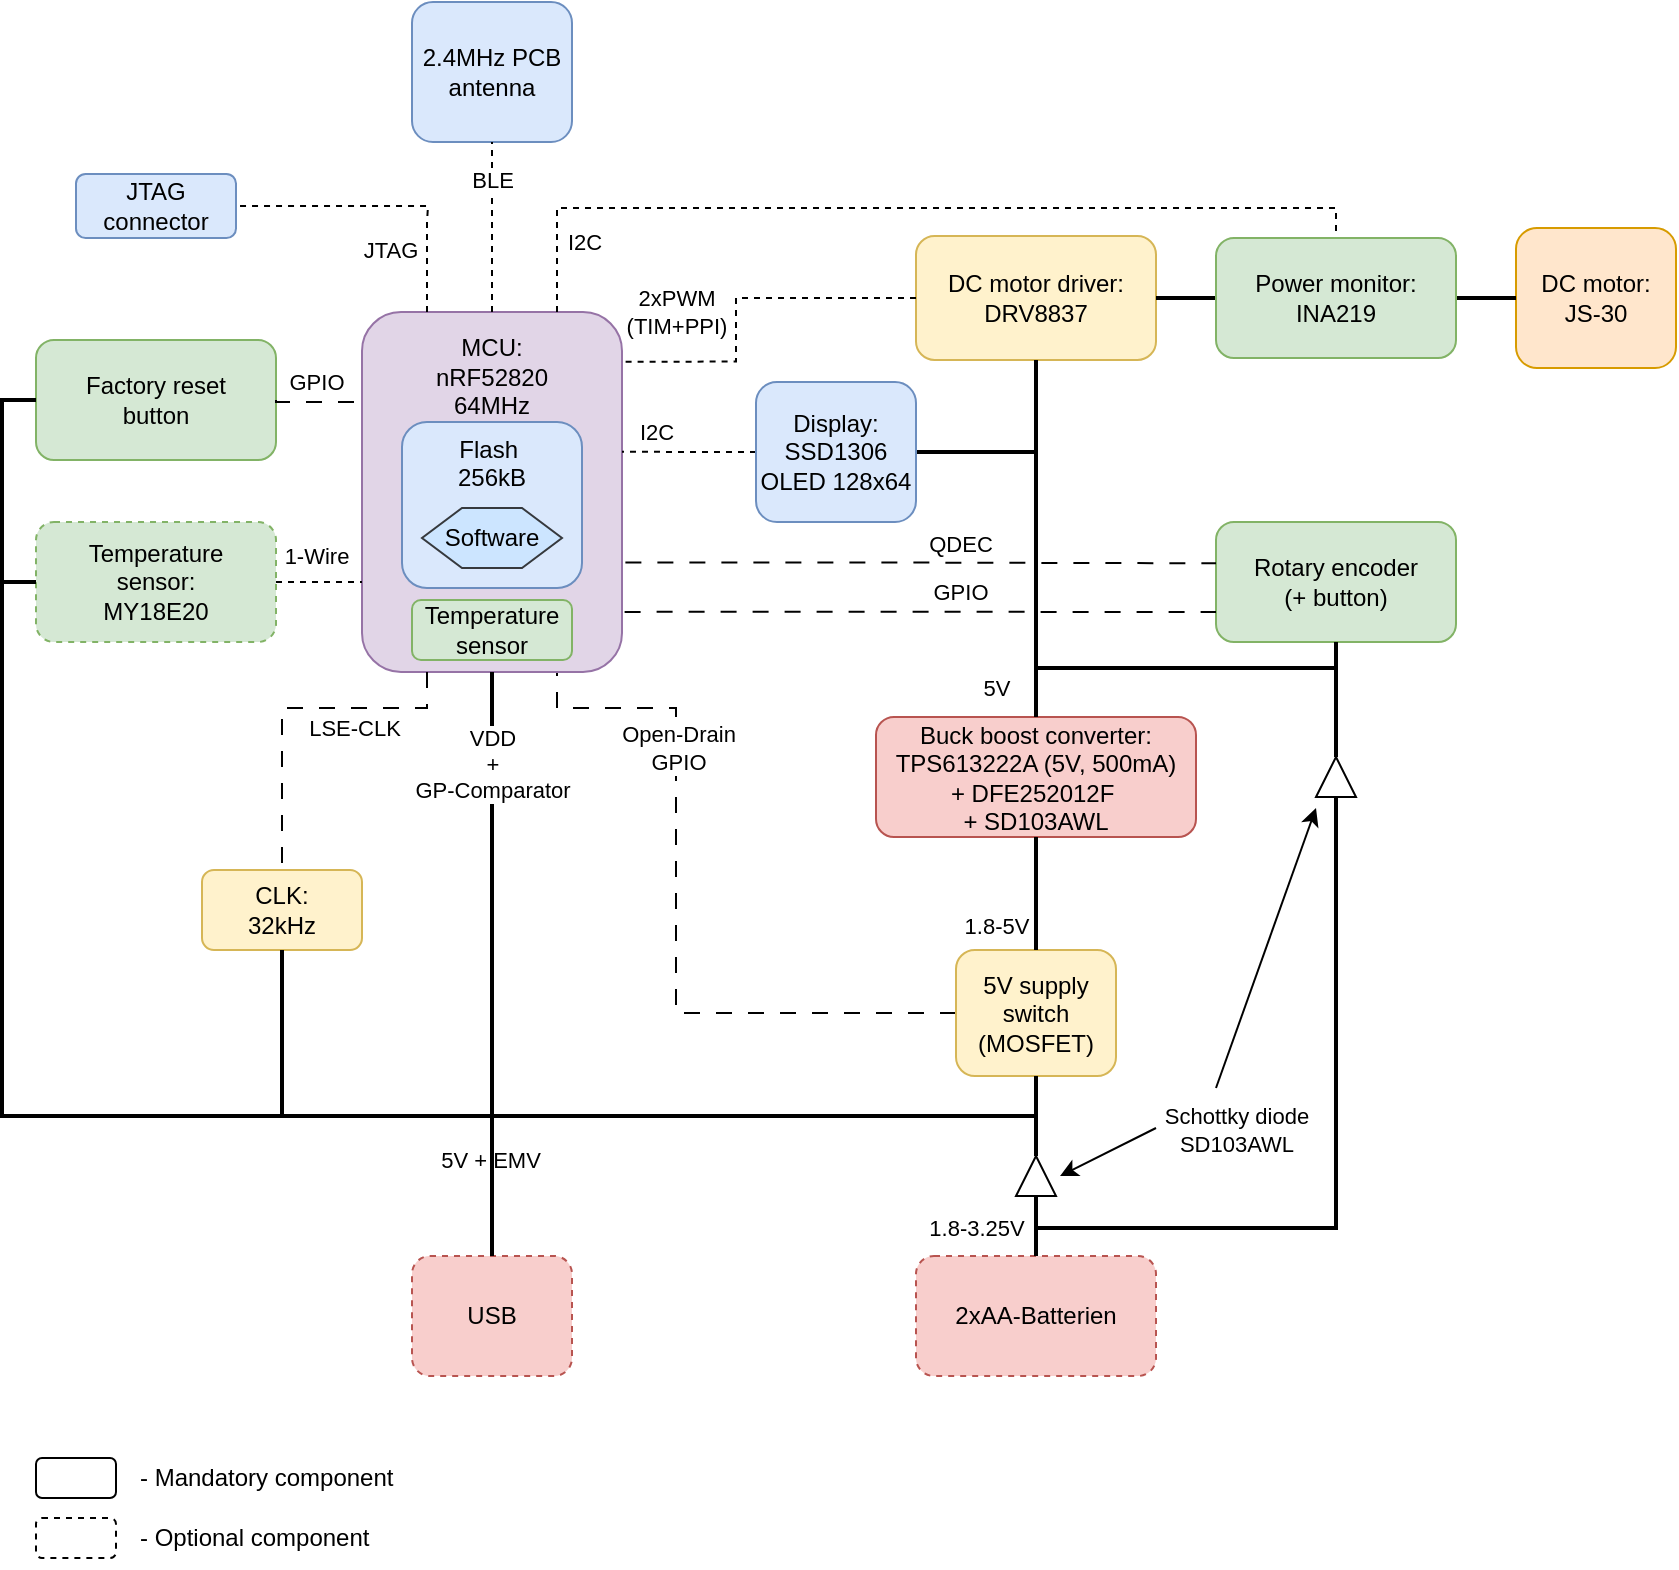 <mxfile version="28.2.3">
  <diagram name="Page-1" id="sVBfVyQoioIfFS6Q4Ph2">
    <mxGraphModel grid="1" page="1" gridSize="10" guides="1" tooltips="1" connect="1" arrows="1" fold="1" pageScale="1" pageWidth="850" pageHeight="1100" math="0" shadow="0">
      <root>
        <mxCell id="0" />
        <mxCell id="1" parent="0" />
        <mxCell id="OQPAwg6tuMYvYWRS_jNI-22" value="" style="endArrow=none;html=1;rounded=0;exitX=0;exitY=0.5;exitDx=0;exitDy=0;edgeStyle=orthogonalEdgeStyle;dashed=1;dashPattern=8 8;entryX=0.75;entryY=1;entryDx=0;entryDy=0;" edge="1" parent="1" source="9Vpx_MVxpbdplWGW8Vaq-218" target="n0dhm6OhQnU2BIpkCSnQ-1">
          <mxGeometry width="50" height="50" relative="1" as="geometry">
            <mxPoint x="480" y="713" as="sourcePoint" />
            <mxPoint x="350" y="547" as="targetPoint" />
            <Array as="points">
              <mxPoint x="340" y="713" />
              <mxPoint x="340" y="560" />
              <mxPoint x="280" y="560" />
            </Array>
          </mxGeometry>
        </mxCell>
        <mxCell id="n0dhm6OhQnU2BIpkCSnQ-1" value="MCU:&lt;br&gt;nRF52820 &lt;br&gt;64MHz&lt;br&gt;&lt;br&gt;&lt;br&gt;&lt;br&gt;&lt;br&gt;&lt;br&gt;&lt;br&gt;&lt;br&gt;&lt;div&gt;&lt;br&gt;&lt;/div&gt;" style="rounded=1;whiteSpace=wrap;html=1;labelPosition=center;verticalLabelPosition=middle;align=center;verticalAlign=middle;fillColor=#e1d5e7;strokeColor=#9673a6;" vertex="1" parent="1">
          <mxGeometry x="183" y="362" width="130" height="180" as="geometry" />
        </mxCell>
        <mxCell id="9Vpx_MVxpbdplWGW8Vaq-1" value="Flash&amp;nbsp;&lt;br&gt;&lt;span style=&quot;background-color: transparent;&quot;&gt;256kB&lt;/span&gt;&lt;div&gt;&lt;br&gt;&lt;br&gt;&lt;div&gt;&lt;br&gt;&lt;/div&gt;&lt;/div&gt;" style="rounded=1;whiteSpace=wrap;html=1;fillColor=#dae8fc;strokeColor=#6c8ebf;" vertex="1" parent="1">
          <mxGeometry x="203" y="417" width="90" height="83" as="geometry" />
        </mxCell>
        <mxCell id="9Vpx_MVxpbdplWGW8Vaq-2" value="Software" style="shape=hexagon;perimeter=hexagonPerimeter2;whiteSpace=wrap;html=1;fixedSize=1;fillColor=#cce5ff;strokeColor=#36393d;" vertex="1" parent="1">
          <mxGeometry x="213" y="460" width="70" height="30" as="geometry" />
        </mxCell>
        <mxCell id="9Vpx_MVxpbdplWGW8Vaq-96" value="Temperature&lt;br&gt;sensor:&lt;br&gt;&lt;div&gt;MY18E20&lt;/div&gt;" style="rounded=1;whiteSpace=wrap;html=1;fillColor=#d5e8d4;strokeColor=#82b366;dashed=1;" vertex="1" parent="1">
          <mxGeometry x="20" y="467" width="120" height="60" as="geometry" />
        </mxCell>
        <mxCell id="9Vpx_MVxpbdplWGW8Vaq-98" value="Factory reset&lt;div&gt;button&lt;/div&gt;" style="rounded=1;whiteSpace=wrap;html=1;fillColor=#d5e8d4;strokeColor=#82b366;" vertex="1" parent="1">
          <mxGeometry x="20" y="376" width="120" height="60" as="geometry" />
        </mxCell>
        <mxCell id="9Vpx_MVxpbdplWGW8Vaq-99" value="Rotary encoder&lt;br&gt;(+ button)" style="rounded=1;whiteSpace=wrap;html=1;fillColor=#d5e8d4;strokeColor=#82b366;" vertex="1" parent="1">
          <mxGeometry x="610" y="467" width="120" height="60" as="geometry" />
        </mxCell>
        <mxCell id="9Vpx_MVxpbdplWGW8Vaq-101" value="USB" style="rounded=1;whiteSpace=wrap;html=1;fillColor=#f8cecc;strokeColor=#b85450;dashed=1;" vertex="1" parent="1">
          <mxGeometry x="208" y="834" width="80" height="60" as="geometry" />
        </mxCell>
        <mxCell id="9Vpx_MVxpbdplWGW8Vaq-102" value="2.4MHz PCB antenna" style="rounded=1;whiteSpace=wrap;html=1;fillColor=#dae8fc;strokeColor=#6c8ebf;" vertex="1" parent="1">
          <mxGeometry x="208" y="207" width="80" height="70" as="geometry" />
        </mxCell>
        <mxCell id="9Vpx_MVxpbdplWGW8Vaq-105" value="JTAG connector" style="rounded=1;whiteSpace=wrap;html=1;fillColor=#dae8fc;strokeColor=#6c8ebf;rotation=0;" vertex="1" parent="1">
          <mxGeometry x="40" y="293" width="80" height="32" as="geometry" />
        </mxCell>
        <mxCell id="9Vpx_MVxpbdplWGW8Vaq-110" value="" style="endArrow=none;html=1;rounded=0;entryX=1;entryY=0.5;entryDx=0;entryDy=0;exitX=0.25;exitY=0;exitDx=0;exitDy=0;dashed=1;edgeStyle=orthogonalEdgeStyle;" edge="1" parent="1" target="9Vpx_MVxpbdplWGW8Vaq-105" source="n0dhm6OhQnU2BIpkCSnQ-1">
          <mxGeometry width="50" height="50" relative="1" as="geometry">
            <mxPoint x="223" y="352.0" as="sourcePoint" />
            <mxPoint x="148" y="227.0" as="targetPoint" />
            <Array as="points">
              <mxPoint x="216" y="317" />
              <mxPoint x="216" y="313" />
            </Array>
          </mxGeometry>
        </mxCell>
        <mxCell id="9Vpx_MVxpbdplWGW8Vaq-111" value="JTAG" style="edgeLabel;html=1;align=center;verticalAlign=middle;resizable=0;points=[];" connectable="0" vertex="1" parent="9Vpx_MVxpbdplWGW8Vaq-110">
          <mxGeometry x="-0.469" y="2" relative="1" as="geometry">
            <mxPoint x="-17" y="8" as="offset" />
          </mxGeometry>
        </mxCell>
        <mxCell id="9Vpx_MVxpbdplWGW8Vaq-133" value="" style="endArrow=none;html=1;rounded=0;entryX=0;entryY=0.25;entryDx=0;entryDy=0;exitX=1;exitY=0.5;exitDx=0;exitDy=0;edgeStyle=orthogonalEdgeStyle;dashed=1;dashPattern=8 8;" edge="1" parent="1" source="9Vpx_MVxpbdplWGW8Vaq-98" target="n0dhm6OhQnU2BIpkCSnQ-1">
          <mxGeometry width="50" height="50" relative="1" as="geometry">
            <mxPoint x="33" y="342.0" as="sourcePoint" />
            <mxPoint x="173" y="392.0" as="targetPoint" />
            <Array as="points">
              <mxPoint x="140" y="407" />
            </Array>
          </mxGeometry>
        </mxCell>
        <mxCell id="sfbrgU2ahjWCOExDPV0n-10" value="GPIO" style="edgeLabel;html=1;align=center;verticalAlign=middle;resizable=0;points=[];" connectable="0" vertex="1" parent="9Vpx_MVxpbdplWGW8Vaq-133">
          <mxGeometry x="0.455" y="-1" relative="1" as="geometry">
            <mxPoint x="-11" y="-11" as="offset" />
          </mxGeometry>
        </mxCell>
        <mxCell id="9Vpx_MVxpbdplWGW8Vaq-135" value="" style="endArrow=none;html=1;rounded=0;edgeStyle=orthogonalEdgeStyle;dashed=1;dashPattern=8 8;entryX=0;entryY=0.344;entryDx=0;entryDy=0;exitX=1.013;exitY=0.696;exitDx=0;exitDy=0;exitPerimeter=0;entryPerimeter=0;" edge="1" parent="1" source="n0dhm6OhQnU2BIpkCSnQ-1" target="9Vpx_MVxpbdplWGW8Vaq-99">
          <mxGeometry width="50" height="50" relative="1" as="geometry">
            <mxPoint x="313" y="497" as="sourcePoint" />
            <mxPoint x="390" y="490" as="targetPoint" />
            <Array as="points" />
          </mxGeometry>
        </mxCell>
        <mxCell id="OQPAwg6tuMYvYWRS_jNI-21" value="QDEC" style="edgeLabel;html=1;align=center;verticalAlign=middle;resizable=0;points=[];" connectable="0" vertex="1" parent="9Vpx_MVxpbdplWGW8Vaq-135">
          <mxGeometry x="0.159" relative="1" as="geometry">
            <mxPoint x="-4" y="-10" as="offset" />
          </mxGeometry>
        </mxCell>
        <mxCell id="9Vpx_MVxpbdplWGW8Vaq-144" value="" style="endArrow=none;html=1;rounded=0;edgeStyle=orthogonalEdgeStyle;entryX=0;entryY=0.75;entryDx=0;entryDy=0;exitX=1;exitY=0.5;exitDx=0;exitDy=0;dashed=1;" edge="1" parent="1" source="9Vpx_MVxpbdplWGW8Vaq-96" target="n0dhm6OhQnU2BIpkCSnQ-1">
          <mxGeometry width="50" height="50" relative="1" as="geometry">
            <mxPoint x="33" y="562" as="sourcePoint" />
            <mxPoint x="173" y="512" as="targetPoint" />
            <Array as="points" />
          </mxGeometry>
        </mxCell>
        <mxCell id="9Vpx_MVxpbdplWGW8Vaq-145" value="1-Wire" style="edgeLabel;html=1;align=center;verticalAlign=middle;resizable=0;points=[];" connectable="0" vertex="1" parent="9Vpx_MVxpbdplWGW8Vaq-144">
          <mxGeometry x="-0.181" relative="1" as="geometry">
            <mxPoint x="2" y="-13" as="offset" />
          </mxGeometry>
        </mxCell>
        <mxCell id="9Vpx_MVxpbdplWGW8Vaq-146" value="CLK:&lt;br&gt;32kHz" style="rounded=1;whiteSpace=wrap;html=1;fillColor=#fff2cc;strokeColor=#d6b656;" vertex="1" parent="1">
          <mxGeometry x="103" y="641" width="80" height="40" as="geometry" />
        </mxCell>
        <mxCell id="9Vpx_MVxpbdplWGW8Vaq-158" value="" style="endArrow=none;html=1;rounded=0;edgeStyle=orthogonalEdgeStyle;entryX=0.5;entryY=0;entryDx=0;entryDy=0;exitX=0.25;exitY=1;exitDx=0;exitDy=0;dashed=1;dashPattern=8 8;" edge="1" parent="1" source="n0dhm6OhQnU2BIpkCSnQ-1" target="9Vpx_MVxpbdplWGW8Vaq-146">
          <mxGeometry width="50" height="50" relative="1" as="geometry">
            <mxPoint x="323.0" y="407.0" as="sourcePoint" />
            <mxPoint x="408" y="407.0" as="targetPoint" />
            <Array as="points">
              <mxPoint x="216" y="560" />
              <mxPoint x="143" y="560" />
            </Array>
          </mxGeometry>
        </mxCell>
        <mxCell id="OQPAwg6tuMYvYWRS_jNI-28" value="LSE-CLK" style="edgeLabel;html=1;align=center;verticalAlign=middle;resizable=0;points=[];" connectable="0" vertex="1" parent="9Vpx_MVxpbdplWGW8Vaq-158">
          <mxGeometry x="-0.365" y="-2" relative="1" as="geometry">
            <mxPoint y="12" as="offset" />
          </mxGeometry>
        </mxCell>
        <mxCell id="9Vpx_MVxpbdplWGW8Vaq-159" value="2xAA-Batterien" style="rounded=1;whiteSpace=wrap;html=1;fillColor=#f8cecc;strokeColor=#b85450;dashed=1;" vertex="1" parent="1">
          <mxGeometry x="460" y="834" width="120" height="60" as="geometry" />
        </mxCell>
        <mxCell id="9Vpx_MVxpbdplWGW8Vaq-161" value="Buck boost converter:&lt;br&gt;&lt;div&gt;TPS613222A (5V, 500mA)&lt;br&gt;+&amp;nbsp;&lt;span style=&quot;background-color: transparent;&quot;&gt;DFE252012F&amp;nbsp;&lt;/span&gt;&lt;/div&gt;&lt;div&gt;&lt;span style=&quot;background-color: transparent; color: light-dark(rgb(0, 0, 0), rgb(255, 255, 255));&quot;&gt;+&amp;nbsp;&lt;/span&gt;&lt;span style=&quot;background-color: transparent;&quot;&gt;SD103AWL&lt;/span&gt;&lt;/div&gt;" style="rounded=1;whiteSpace=wrap;html=1;fillColor=#f8cecc;strokeColor=#b85450;" vertex="1" parent="1">
          <mxGeometry x="440" y="564.5" width="160" height="60" as="geometry" />
        </mxCell>
        <mxCell id="g0RBi1K19QZpGOzRW8Zm-10" value="" style="endArrow=none;html=1;rounded=0;entryX=0;entryY=0.5;entryDx=0;entryDy=0;exitX=0.5;exitY=0;exitDx=0;exitDy=0;strokeWidth=2;" edge="1" parent="1" source="9Vpx_MVxpbdplWGW8Vaq-159" target="g0RBi1K19QZpGOzRW8Zm-9">
          <mxGeometry width="50" height="50" relative="1" as="geometry">
            <mxPoint x="520" y="824" as="sourcePoint" />
            <mxPoint x="520" y="747" as="targetPoint" />
          </mxGeometry>
        </mxCell>
        <mxCell id="sfbrgU2ahjWCOExDPV0n-5" value="1.8-3.25V" style="edgeLabel;html=1;align=center;verticalAlign=middle;resizable=0;points=[];" connectable="0" vertex="1" parent="g0RBi1K19QZpGOzRW8Zm-10">
          <mxGeometry x="0.469" relative="1" as="geometry">
            <mxPoint x="-30" y="8" as="offset" />
          </mxGeometry>
        </mxCell>
        <mxCell id="g0RBi1K19QZpGOzRW8Zm-9" value="" style="triangle;whiteSpace=wrap;html=1;rotation=-90;" vertex="1" parent="1">
          <mxGeometry x="510" y="784" width="20" height="20" as="geometry" />
        </mxCell>
        <mxCell id="g0RBi1K19QZpGOzRW8Zm-17" value="" style="endArrow=classic;html=1;rounded=0;" edge="1" parent="1">
          <mxGeometry width="50" height="50" relative="1" as="geometry">
            <mxPoint x="580" y="770" as="sourcePoint" />
            <mxPoint x="532" y="794" as="targetPoint" />
          </mxGeometry>
        </mxCell>
        <mxCell id="g0RBi1K19QZpGOzRW8Zm-18" value="Schottky diode&lt;div&gt;SD103AWL&lt;/div&gt;" style="edgeLabel;html=1;align=center;verticalAlign=middle;resizable=0;points=[];" connectable="0" vertex="1" parent="g0RBi1K19QZpGOzRW8Zm-17">
          <mxGeometry x="-0.56" relative="1" as="geometry">
            <mxPoint x="50" y="-5" as="offset" />
          </mxGeometry>
        </mxCell>
        <mxCell id="g0RBi1K19QZpGOzRW8Zm-19" value="" style="endArrow=none;html=1;rounded=0;entryX=0.5;entryY=0;entryDx=0;entryDy=0;edgeStyle=orthogonalEdgeStyle;strokeWidth=2;exitX=0.5;exitY=1;exitDx=0;exitDy=0;" edge="1" parent="1" source="n0dhm6OhQnU2BIpkCSnQ-1" target="9Vpx_MVxpbdplWGW8Vaq-101">
          <mxGeometry width="50" height="50" relative="1" as="geometry">
            <mxPoint x="321" y="542" as="sourcePoint" />
            <mxPoint x="288" y="834" as="targetPoint" />
            <Array as="points" />
          </mxGeometry>
        </mxCell>
        <mxCell id="OQPAwg6tuMYvYWRS_jNI-25" value="VDD&lt;br&gt;+&lt;br&gt;GP-Comparator" style="edgeLabel;html=1;align=center;verticalAlign=middle;resizable=0;points=[];" connectable="0" vertex="1" parent="g0RBi1K19QZpGOzRW8Zm-19">
          <mxGeometry x="-0.917" relative="1" as="geometry">
            <mxPoint y="34" as="offset" />
          </mxGeometry>
        </mxCell>
        <mxCell id="g0RBi1K19QZpGOzRW8Zm-22" value="" style="rounded=1;whiteSpace=wrap;html=1;dashed=1;" vertex="1" parent="1">
          <mxGeometry x="20" y="965" width="40" height="20" as="geometry" />
        </mxCell>
        <mxCell id="g0RBi1K19QZpGOzRW8Zm-24" value="- Optional component" style="text;html=1;align=left;verticalAlign=middle;resizable=0;points=[];autosize=1;strokeColor=none;fillColor=none;" vertex="1" parent="1">
          <mxGeometry x="70" y="960" width="140" height="30" as="geometry" />
        </mxCell>
        <mxCell id="g0RBi1K19QZpGOzRW8Zm-25" value="" style="rounded=1;whiteSpace=wrap;html=1;" vertex="1" parent="1">
          <mxGeometry x="20" y="935" width="40" height="20" as="geometry" />
        </mxCell>
        <mxCell id="g0RBi1K19QZpGOzRW8Zm-26" value="- Mandatory component" style="text;html=1;align=left;verticalAlign=middle;resizable=0;points=[];autosize=1;strokeColor=none;fillColor=none;" vertex="1" parent="1">
          <mxGeometry x="70" y="930" width="150" height="30" as="geometry" />
        </mxCell>
        <mxCell id="sfbrgU2ahjWCOExDPV0n-1" value="" style="endArrow=none;html=1;rounded=0;entryX=0.5;entryY=1;entryDx=0;entryDy=0;exitX=1;exitY=0.5;exitDx=0;exitDy=0;strokeWidth=2;" edge="1" parent="1" source="g0RBi1K19QZpGOzRW8Zm-9" target="9Vpx_MVxpbdplWGW8Vaq-218">
          <mxGeometry width="50" height="50" relative="1" as="geometry">
            <mxPoint x="438" y="784" as="sourcePoint" />
            <mxPoint x="438" y="632" as="targetPoint" />
          </mxGeometry>
        </mxCell>
        <mxCell id="9Vpx_MVxpbdplWGW8Vaq-218" value="5V supply switch&lt;br&gt;(MOSFET)" style="rounded=1;whiteSpace=wrap;html=1;fillColor=#fff2cc;strokeColor=#d6b656;" vertex="1" parent="1">
          <mxGeometry x="480" y="681" width="80" height="63" as="geometry" />
        </mxCell>
        <mxCell id="sfbrgU2ahjWCOExDPV0n-6" value="" style="endArrow=none;html=1;rounded=0;entryX=0.5;entryY=0;entryDx=0;entryDy=0;edgeStyle=orthogonalEdgeStyle;strokeWidth=2;exitX=0.5;exitY=1;exitDx=0;exitDy=0;" edge="1" parent="1" source="9Vpx_MVxpbdplWGW8Vaq-218" target="9Vpx_MVxpbdplWGW8Vaq-101">
          <mxGeometry width="50" height="50" relative="1" as="geometry">
            <mxPoint x="310" y="734" as="sourcePoint" />
            <mxPoint x="313" y="821" as="targetPoint" />
            <Array as="points">
              <mxPoint x="520" y="764" />
              <mxPoint x="248" y="764" />
            </Array>
          </mxGeometry>
        </mxCell>
        <mxCell id="sfbrgU2ahjWCOExDPV0n-7" value="5V + EMV" style="edgeLabel;html=1;align=center;verticalAlign=middle;resizable=0;points=[];" connectable="0" vertex="1" parent="sfbrgU2ahjWCOExDPV0n-6">
          <mxGeometry x="0.731" y="-1" relative="1" as="geometry">
            <mxPoint as="offset" />
          </mxGeometry>
        </mxCell>
        <mxCell id="sfbrgU2ahjWCOExDPV0n-8" value="" style="endArrow=none;html=1;rounded=0;exitX=0;exitY=0.5;exitDx=0;exitDy=0;edgeStyle=orthogonalEdgeStyle;dashed=1;entryX=1;entryY=0.388;entryDx=0;entryDy=0;entryPerimeter=0;" edge="1" parent="1" source="OQPAwg6tuMYvYWRS_jNI-1" target="n0dhm6OhQnU2BIpkCSnQ-1">
          <mxGeometry width="50" height="50" relative="1" as="geometry">
            <mxPoint x="140" y="735" as="sourcePoint" />
            <mxPoint x="314" y="477" as="targetPoint" />
            <Array as="points" />
          </mxGeometry>
        </mxCell>
        <mxCell id="OQPAwg6tuMYvYWRS_jNI-24" value="I2C" style="edgeLabel;html=1;align=center;verticalAlign=middle;resizable=0;points=[];" connectable="0" vertex="1" parent="sfbrgU2ahjWCOExDPV0n-8">
          <mxGeometry x="0.112" y="-3" relative="1" as="geometry">
            <mxPoint x="-13" y="-7" as="offset" />
          </mxGeometry>
        </mxCell>
        <mxCell id="sfbrgU2ahjWCOExDPV0n-9" value="&lt;div&gt;Open-Drain&lt;/div&gt;GPIO" style="edgeLabel;html=1;align=center;verticalAlign=middle;resizable=0;points=[];labelBackgroundColor=default;" connectable="0" vertex="1" parent="sfbrgU2ahjWCOExDPV0n-8">
          <mxGeometry x="0.92" relative="1" as="geometry">
            <mxPoint x="25" y="148" as="offset" />
          </mxGeometry>
        </mxCell>
        <mxCell id="sfbrgU2ahjWCOExDPV0n-11" value="" style="endArrow=none;html=1;rounded=0;entryX=0.5;entryY=1;entryDx=0;entryDy=0;strokeWidth=2;exitX=0.5;exitY=0;exitDx=0;exitDy=0;" edge="1" parent="1" source="9Vpx_MVxpbdplWGW8Vaq-218" target="9Vpx_MVxpbdplWGW8Vaq-161">
          <mxGeometry width="50" height="50" relative="1" as="geometry">
            <mxPoint x="472" y="646.5" as="sourcePoint" />
            <mxPoint x="520" y="634.5" as="targetPoint" />
          </mxGeometry>
        </mxCell>
        <mxCell id="OQPAwg6tuMYvYWRS_jNI-40" value="1.8-5V" style="edgeLabel;html=1;align=center;verticalAlign=middle;resizable=0;points=[];" connectable="0" vertex="1" parent="sfbrgU2ahjWCOExDPV0n-11">
          <mxGeometry x="-0.57" y="1" relative="1" as="geometry">
            <mxPoint x="-19" as="offset" />
          </mxGeometry>
        </mxCell>
        <mxCell id="OQPAwg6tuMYvYWRS_jNI-3" value="" style="endArrow=none;html=1;rounded=0;entryX=0.5;entryY=0;entryDx=0;entryDy=0;edgeStyle=orthogonalEdgeStyle;strokeWidth=2;exitX=0.5;exitY=1;exitDx=0;exitDy=0;" edge="1" parent="1" source="9Vpx_MVxpbdplWGW8Vaq-146" target="9Vpx_MVxpbdplWGW8Vaq-101">
          <mxGeometry width="50" height="50" relative="1" as="geometry">
            <mxPoint x="300" y="684" as="sourcePoint" />
            <mxPoint x="365" y="963" as="targetPoint" />
            <Array as="points">
              <mxPoint x="143" y="764" />
              <mxPoint x="248" y="764" />
            </Array>
          </mxGeometry>
        </mxCell>
        <mxCell id="OQPAwg6tuMYvYWRS_jNI-5" value="" style="endArrow=none;html=1;rounded=0;edgeStyle=orthogonalEdgeStyle;dashed=1;exitX=0.75;exitY=0;exitDx=0;exitDy=0;entryX=0.5;entryY=0;entryDx=0;entryDy=0;" edge="1" parent="1" source="n0dhm6OhQnU2BIpkCSnQ-1" target="g0RBi1K19QZpGOzRW8Zm-5">
          <mxGeometry width="50" height="50" relative="1" as="geometry">
            <mxPoint x="820" y="537" as="sourcePoint" />
            <mxPoint x="790" y="457.5" as="targetPoint" />
            <Array as="points">
              <mxPoint x="281" y="310" />
              <mxPoint x="670" y="310" />
            </Array>
          </mxGeometry>
        </mxCell>
        <mxCell id="OQPAwg6tuMYvYWRS_jNI-6" value="I2C" style="edgeLabel;html=1;align=center;verticalAlign=middle;resizable=0;points=[];" connectable="0" vertex="1" parent="OQPAwg6tuMYvYWRS_jNI-5">
          <mxGeometry x="-0.181" relative="1" as="geometry">
            <mxPoint x="-122" y="17" as="offset" />
          </mxGeometry>
        </mxCell>
        <mxCell id="OQPAwg6tuMYvYWRS_jNI-9" value="DC motor:&lt;br&gt;JS-30" style="rounded=1;whiteSpace=wrap;html=1;fillColor=#ffe6cc;strokeColor=#d79b00;" vertex="1" parent="1">
          <mxGeometry x="760" y="320" width="80" height="70" as="geometry" />
        </mxCell>
        <mxCell id="OQPAwg6tuMYvYWRS_jNI-10" value="DC motor driver:&lt;br&gt;&lt;div&gt;DRV8837&lt;/div&gt;" style="rounded=1;whiteSpace=wrap;html=1;fillColor=#fff2cc;strokeColor=#d6b656;" vertex="1" parent="1">
          <mxGeometry x="460" y="324" width="120" height="62" as="geometry" />
        </mxCell>
        <mxCell id="OQPAwg6tuMYvYWRS_jNI-11" value="" style="endArrow=none;html=1;rounded=0;entryX=0.5;entryY=1;entryDx=0;entryDy=0;strokeWidth=2;exitX=0.5;exitY=0;exitDx=0;exitDy=0;edgeStyle=orthogonalEdgeStyle;" edge="1" parent="1" source="9Vpx_MVxpbdplWGW8Vaq-161" target="OQPAwg6tuMYvYWRS_jNI-10">
          <mxGeometry width="50" height="50" relative="1" as="geometry">
            <mxPoint x="470" y="684" as="sourcePoint" />
            <mxPoint x="470" y="627" as="targetPoint" />
            <Array as="points">
              <mxPoint x="520" y="447" />
              <mxPoint x="520" y="447" />
            </Array>
          </mxGeometry>
        </mxCell>
        <mxCell id="OQPAwg6tuMYvYWRS_jNI-12" value="" style="endArrow=none;html=1;rounded=0;entryX=0;entryY=0.5;entryDx=0;entryDy=0;strokeWidth=2;exitX=1;exitY=0.5;exitDx=0;exitDy=0;" edge="1" parent="1" source="g0RBi1K19QZpGOzRW8Zm-5" target="OQPAwg6tuMYvYWRS_jNI-9">
          <mxGeometry width="50" height="50" relative="1" as="geometry">
            <mxPoint x="522" y="459" as="sourcePoint" />
            <mxPoint x="632" y="355" as="targetPoint" />
          </mxGeometry>
        </mxCell>
        <mxCell id="OQPAwg6tuMYvYWRS_jNI-13" value="" style="endArrow=none;html=1;rounded=0;entryX=1.006;entryY=0.138;entryDx=0;entryDy=0;exitX=0;exitY=0.5;exitDx=0;exitDy=0;edgeStyle=orthogonalEdgeStyle;dashed=1;entryPerimeter=0;" edge="1" parent="1" source="OQPAwg6tuMYvYWRS_jNI-10" target="n0dhm6OhQnU2BIpkCSnQ-1">
          <mxGeometry width="50" height="50" relative="1" as="geometry">
            <mxPoint x="418" y="765" as="sourcePoint" />
            <mxPoint x="301" y="597" as="targetPoint" />
            <Array as="points">
              <mxPoint x="370" y="355" />
              <mxPoint x="370" y="387" />
            </Array>
          </mxGeometry>
        </mxCell>
        <mxCell id="OQPAwg6tuMYvYWRS_jNI-14" value="2xPWM&lt;br&gt;(TIM+PPI)" style="edgeLabel;html=1;align=center;verticalAlign=middle;resizable=0;points=[];" connectable="0" vertex="1" parent="OQPAwg6tuMYvYWRS_jNI-13">
          <mxGeometry x="0.92" relative="1" as="geometry">
            <mxPoint x="19" y="-25" as="offset" />
          </mxGeometry>
        </mxCell>
        <mxCell id="OQPAwg6tuMYvYWRS_jNI-16" value="" style="endArrow=none;html=1;rounded=0;entryX=1;entryY=0.5;entryDx=0;entryDy=0;strokeWidth=2;exitX=0.5;exitY=0;exitDx=0;exitDy=0;edgeStyle=orthogonalEdgeStyle;" edge="1" parent="1" source="9Vpx_MVxpbdplWGW8Vaq-161" target="OQPAwg6tuMYvYWRS_jNI-1">
          <mxGeometry width="50" height="50" relative="1" as="geometry">
            <mxPoint x="480" y="581" as="sourcePoint" />
            <mxPoint x="480" y="527" as="targetPoint" />
            <Array as="points">
              <mxPoint x="520" y="432" />
            </Array>
          </mxGeometry>
        </mxCell>
        <mxCell id="OQPAwg6tuMYvYWRS_jNI-17" value="" style="endArrow=none;html=1;rounded=0;entryX=0.5;entryY=1;entryDx=0;entryDy=0;dashed=1;edgeStyle=orthogonalEdgeStyle;exitX=0.5;exitY=0;exitDx=0;exitDy=0;" edge="1" parent="1" source="n0dhm6OhQnU2BIpkCSnQ-1" target="9Vpx_MVxpbdplWGW8Vaq-102">
          <mxGeometry width="50" height="50" relative="1" as="geometry">
            <mxPoint x="280" y="307" as="sourcePoint" />
            <mxPoint x="160" y="247" as="targetPoint" />
          </mxGeometry>
        </mxCell>
        <mxCell id="OQPAwg6tuMYvYWRS_jNI-20" value="BLE" style="edgeLabel;html=1;align=center;verticalAlign=middle;resizable=0;points=[];" connectable="0" vertex="1" parent="OQPAwg6tuMYvYWRS_jNI-17">
          <mxGeometry x="0.067" y="-3" relative="1" as="geometry">
            <mxPoint x="-3" y="-21" as="offset" />
          </mxGeometry>
        </mxCell>
        <mxCell id="OQPAwg6tuMYvYWRS_jNI-1" value="Display:&lt;br&gt;SSD1306&lt;br&gt;&lt;div&gt;OLED 128x64&lt;/div&gt;" style="rounded=1;whiteSpace=wrap;html=1;fillColor=#dae8fc;strokeColor=#6c8ebf;" vertex="1" parent="1">
          <mxGeometry x="380" y="397" width="80" height="70" as="geometry" />
        </mxCell>
        <mxCell id="OQPAwg6tuMYvYWRS_jNI-26" value="" style="endArrow=none;html=1;rounded=0;entryX=0;entryY=0.5;entryDx=0;entryDy=0;strokeWidth=2;exitX=1;exitY=0.5;exitDx=0;exitDy=0;" edge="1" parent="1" source="OQPAwg6tuMYvYWRS_jNI-10" target="g0RBi1K19QZpGOzRW8Zm-5">
          <mxGeometry width="50" height="50" relative="1" as="geometry">
            <mxPoint x="580" y="355" as="sourcePoint" />
            <mxPoint x="760" y="355" as="targetPoint" />
          </mxGeometry>
        </mxCell>
        <mxCell id="g0RBi1K19QZpGOzRW8Zm-5" value="Power monitor:&lt;br&gt;INA219" style="rounded=1;whiteSpace=wrap;html=1;fillColor=#d5e8d4;strokeColor=#82b366;" vertex="1" parent="1">
          <mxGeometry x="610" y="325" width="120" height="60" as="geometry" />
        </mxCell>
        <mxCell id="OQPAwg6tuMYvYWRS_jNI-27" value="" style="endArrow=none;html=1;rounded=0;entryX=0.5;entryY=1;entryDx=0;entryDy=0;strokeWidth=2;exitX=0.5;exitY=0;exitDx=0;exitDy=0;edgeStyle=orthogonalEdgeStyle;" edge="1" parent="1" source="9Vpx_MVxpbdplWGW8Vaq-161" target="9Vpx_MVxpbdplWGW8Vaq-99">
          <mxGeometry width="50" height="50" relative="1" as="geometry">
            <mxPoint x="400" y="617.5" as="sourcePoint" />
            <mxPoint x="360" y="550" as="targetPoint" />
            <Array as="points">
              <mxPoint x="520" y="540" />
              <mxPoint x="670" y="540" />
            </Array>
          </mxGeometry>
        </mxCell>
        <mxCell id="OQPAwg6tuMYvYWRS_jNI-39" value="5V" style="edgeLabel;html=1;align=center;verticalAlign=middle;resizable=0;points=[];" connectable="0" vertex="1" parent="OQPAwg6tuMYvYWRS_jNI-27">
          <mxGeometry x="-0.833" y="1" relative="1" as="geometry">
            <mxPoint x="-19" y="1" as="offset" />
          </mxGeometry>
        </mxCell>
        <mxCell id="OQPAwg6tuMYvYWRS_jNI-29" value="" style="triangle;whiteSpace=wrap;html=1;rotation=-90;" vertex="1" parent="1">
          <mxGeometry x="660" y="584.5" width="20" height="20" as="geometry" />
        </mxCell>
        <mxCell id="OQPAwg6tuMYvYWRS_jNI-31" value="" style="endArrow=none;html=1;rounded=0;entryX=0;entryY=0.5;entryDx=0;entryDy=0;exitX=0.5;exitY=0;exitDx=0;exitDy=0;strokeWidth=2;edgeStyle=orthogonalEdgeStyle;" edge="1" parent="1" source="9Vpx_MVxpbdplWGW8Vaq-159" target="OQPAwg6tuMYvYWRS_jNI-29">
          <mxGeometry width="50" height="50" relative="1" as="geometry">
            <mxPoint x="520" y="850" as="sourcePoint" />
            <mxPoint x="520" y="820" as="targetPoint" />
            <Array as="points">
              <mxPoint x="520" y="820" />
              <mxPoint x="670" y="820" />
            </Array>
          </mxGeometry>
        </mxCell>
        <mxCell id="OQPAwg6tuMYvYWRS_jNI-33" value="" style="endArrow=none;html=1;rounded=0;entryX=0.5;entryY=1;entryDx=0;entryDy=0;strokeWidth=2;exitX=1;exitY=0.5;exitDx=0;exitDy=0;edgeStyle=orthogonalEdgeStyle;" edge="1" parent="1" source="OQPAwg6tuMYvYWRS_jNI-29" target="9Vpx_MVxpbdplWGW8Vaq-99">
          <mxGeometry width="50" height="50" relative="1" as="geometry">
            <mxPoint x="520" y="598" as="sourcePoint" />
            <mxPoint x="420" y="560" as="targetPoint" />
            <Array as="points" />
          </mxGeometry>
        </mxCell>
        <mxCell id="OQPAwg6tuMYvYWRS_jNI-34" value="" style="endArrow=none;html=1;rounded=0;edgeStyle=orthogonalEdgeStyle;dashed=1;dashPattern=8 8;entryX=0;entryY=0.75;entryDx=0;entryDy=0;exitX=1.01;exitY=0.833;exitDx=0;exitDy=0;exitPerimeter=0;" edge="1" parent="1" source="n0dhm6OhQnU2BIpkCSnQ-1" target="9Vpx_MVxpbdplWGW8Vaq-99">
          <mxGeometry width="50" height="50" relative="1" as="geometry">
            <mxPoint x="320" y="520" as="sourcePoint" />
            <mxPoint x="377" y="500" as="targetPoint" />
            <Array as="points" />
          </mxGeometry>
        </mxCell>
        <mxCell id="OQPAwg6tuMYvYWRS_jNI-35" value="GPIO" style="edgeLabel;html=1;align=center;verticalAlign=middle;resizable=0;points=[];" connectable="0" vertex="1" parent="OQPAwg6tuMYvYWRS_jNI-34">
          <mxGeometry x="0.159" relative="1" as="geometry">
            <mxPoint x="-4" y="-10" as="offset" />
          </mxGeometry>
        </mxCell>
        <mxCell id="OQPAwg6tuMYvYWRS_jNI-36" value="" style="endArrow=classic;html=1;rounded=0;" edge="1" parent="1">
          <mxGeometry width="50" height="50" relative="1" as="geometry">
            <mxPoint x="610" y="750" as="sourcePoint" />
            <mxPoint x="660" y="610" as="targetPoint" />
          </mxGeometry>
        </mxCell>
        <mxCell id="OQPAwg6tuMYvYWRS_jNI-38" value="" style="endArrow=none;html=1;rounded=0;entryX=0.5;entryY=0;entryDx=0;entryDy=0;edgeStyle=orthogonalEdgeStyle;strokeWidth=2;exitX=0;exitY=0.5;exitDx=0;exitDy=0;" edge="1" parent="1" source="9Vpx_MVxpbdplWGW8Vaq-96" target="9Vpx_MVxpbdplWGW8Vaq-101">
          <mxGeometry width="50" height="50" relative="1" as="geometry">
            <mxPoint x="150" y="760" as="sourcePoint" />
            <mxPoint x="255" y="913" as="targetPoint" />
            <Array as="points">
              <mxPoint x="3" y="497" />
              <mxPoint x="3" y="764" />
              <mxPoint x="248" y="764" />
            </Array>
          </mxGeometry>
        </mxCell>
        <mxCell id="OQPAwg6tuMYvYWRS_jNI-42" value="" style="endArrow=none;html=1;rounded=0;entryX=0.5;entryY=0;entryDx=0;entryDy=0;edgeStyle=orthogonalEdgeStyle;strokeWidth=2;exitX=0;exitY=0.5;exitDx=0;exitDy=0;" edge="1" parent="1" source="9Vpx_MVxpbdplWGW8Vaq-98" target="9Vpx_MVxpbdplWGW8Vaq-101">
          <mxGeometry width="50" height="50" relative="1" as="geometry">
            <mxPoint x="70" y="497" as="sourcePoint" />
            <mxPoint x="248" y="804" as="targetPoint" />
            <Array as="points">
              <mxPoint x="3" y="406" />
              <mxPoint x="3" y="764" />
              <mxPoint x="248" y="764" />
            </Array>
          </mxGeometry>
        </mxCell>
        <mxCell id="OQPAwg6tuMYvYWRS_jNI-43" value="Temperature&lt;br&gt;sensor" style="rounded=1;whiteSpace=wrap;html=1;fillColor=#d5e8d4;strokeColor=#82b366;" vertex="1" parent="1">
          <mxGeometry x="208" y="506" width="80" height="30" as="geometry" />
        </mxCell>
      </root>
    </mxGraphModel>
  </diagram>
</mxfile>
